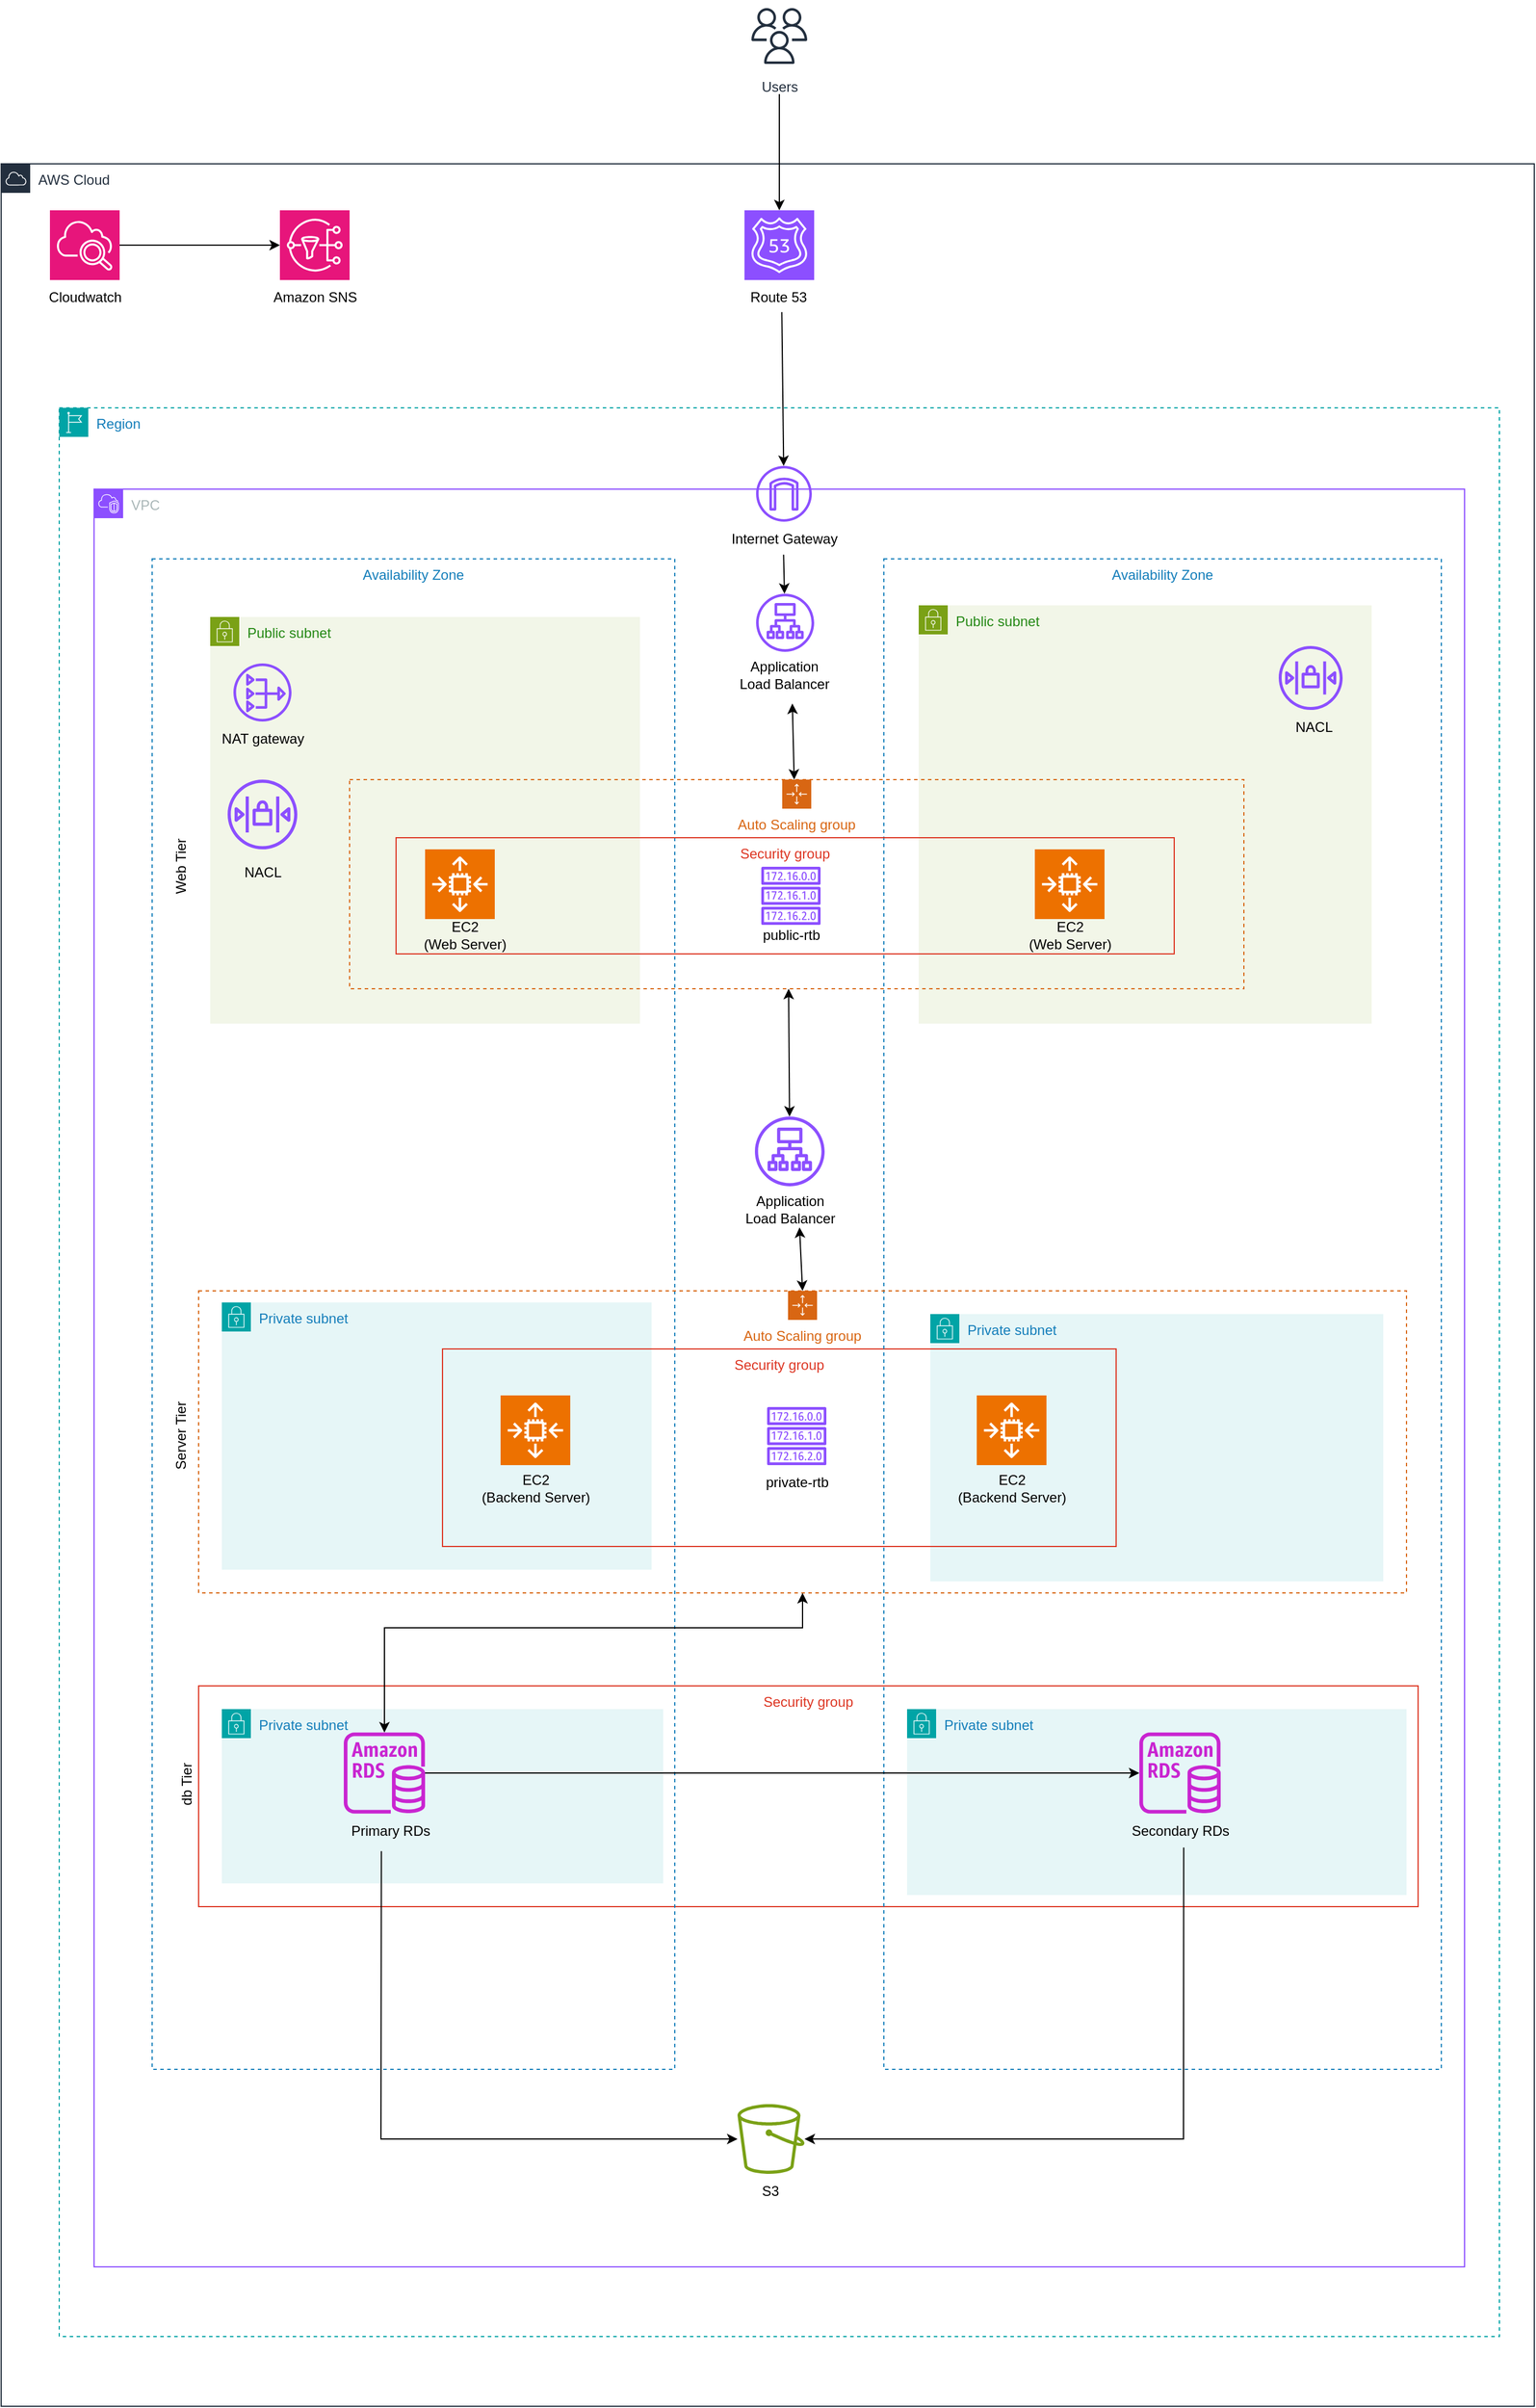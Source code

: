 <mxfile version="24.7.13">
  <diagram name="Page-1" id="mVVzXniBTKV5QnPk6kZt">
    <mxGraphModel dx="2638" dy="2377" grid="1" gridSize="10" guides="1" tooltips="1" connect="1" arrows="1" fold="1" page="1" pageScale="1" pageWidth="827" pageHeight="1169" math="0" shadow="0">
      <root>
        <mxCell id="0" />
        <mxCell id="1" parent="0" />
        <mxCell id="qg8MmeF7wyBkdZ5XozIb-90" value="Private subnet" style="points=[[0,0],[0.25,0],[0.5,0],[0.75,0],[1,0],[1,0.25],[1,0.5],[1,0.75],[1,1],[0.75,1],[0.5,1],[0.25,1],[0,1],[0,0.75],[0,0.5],[0,0.25]];outlineConnect=0;gradientColor=none;html=1;whiteSpace=wrap;fontSize=12;fontStyle=0;container=1;pointerEvents=0;collapsible=0;recursiveResize=0;shape=mxgraph.aws4.group;grIcon=mxgraph.aws4.group_security_group;grStroke=0;strokeColor=#00A4A6;fillColor=#E6F6F7;verticalAlign=top;align=left;spacingLeft=30;fontColor=#147EBA;dashed=0;" vertex="1" parent="1">
          <mxGeometry x="750" y="1250" width="430" height="160" as="geometry" />
        </mxCell>
        <mxCell id="qg8MmeF7wyBkdZ5XozIb-89" value="Private subnet" style="points=[[0,0],[0.25,0],[0.5,0],[0.75,0],[1,0],[1,0.25],[1,0.5],[1,0.75],[1,1],[0.75,1],[0.5,1],[0.25,1],[0,1],[0,0.75],[0,0.5],[0,0.25]];outlineConnect=0;gradientColor=none;html=1;whiteSpace=wrap;fontSize=12;fontStyle=0;container=1;pointerEvents=0;collapsible=0;recursiveResize=0;shape=mxgraph.aws4.group;grIcon=mxgraph.aws4.group_security_group;grStroke=0;strokeColor=#00A4A6;fillColor=#E6F6F7;verticalAlign=top;align=left;spacingLeft=30;fontColor=#147EBA;dashed=0;" vertex="1" parent="1">
          <mxGeometry x="160" y="1250" width="380" height="150" as="geometry" />
        </mxCell>
        <mxCell id="qg8MmeF7wyBkdZ5XozIb-76" value="Security group" style="fillColor=none;strokeColor=#DD3522;verticalAlign=top;fontStyle=0;fontColor=#DD3522;whiteSpace=wrap;html=1;" vertex="1" parent="1">
          <mxGeometry x="140" y="1230" width="1050" height="190" as="geometry" />
        </mxCell>
        <mxCell id="qg8MmeF7wyBkdZ5XozIb-82" value="Private subnet" style="points=[[0,0],[0.25,0],[0.5,0],[0.75,0],[1,0],[1,0.25],[1,0.5],[1,0.75],[1,1],[0.75,1],[0.5,1],[0.25,1],[0,1],[0,0.75],[0,0.5],[0,0.25]];outlineConnect=0;gradientColor=none;html=1;whiteSpace=wrap;fontSize=12;fontStyle=0;container=1;pointerEvents=0;collapsible=0;recursiveResize=0;shape=mxgraph.aws4.group;grIcon=mxgraph.aws4.group_security_group;grStroke=0;strokeColor=#00A4A6;fillColor=#E6F6F7;verticalAlign=top;align=left;spacingLeft=30;fontColor=#147EBA;dashed=0;" vertex="1" parent="1">
          <mxGeometry x="770" y="910" width="390" height="230" as="geometry" />
        </mxCell>
        <mxCell id="qg8MmeF7wyBkdZ5XozIb-81" value="Private subnet" style="points=[[0,0],[0.25,0],[0.5,0],[0.75,0],[1,0],[1,0.25],[1,0.5],[1,0.75],[1,1],[0.75,1],[0.5,1],[0.25,1],[0,1],[0,0.75],[0,0.5],[0,0.25]];outlineConnect=0;gradientColor=none;html=1;whiteSpace=wrap;fontSize=12;fontStyle=0;container=1;pointerEvents=0;collapsible=0;recursiveResize=0;shape=mxgraph.aws4.group;grIcon=mxgraph.aws4.group_security_group;grStroke=0;strokeColor=#00A4A6;fillColor=#E6F6F7;verticalAlign=top;align=left;spacingLeft=30;fontColor=#147EBA;dashed=0;" vertex="1" parent="1">
          <mxGeometry x="160" y="900" width="370" height="230" as="geometry" />
        </mxCell>
        <mxCell id="qg8MmeF7wyBkdZ5XozIb-55" value="Security group" style="fillColor=none;strokeColor=#DD3522;verticalAlign=top;fontStyle=0;fontColor=#DD3522;whiteSpace=wrap;html=1;" vertex="1" parent="1">
          <mxGeometry x="350" y="940" width="580" height="170" as="geometry" />
        </mxCell>
        <mxCell id="qg8MmeF7wyBkdZ5XozIb-49" value="Public subnet" style="points=[[0,0],[0.25,0],[0.5,0],[0.75,0],[1,0],[1,0.25],[1,0.5],[1,0.75],[1,1],[0.75,1],[0.5,1],[0.25,1],[0,1],[0,0.75],[0,0.5],[0,0.25]];outlineConnect=0;gradientColor=none;html=1;whiteSpace=wrap;fontSize=12;fontStyle=0;container=1;pointerEvents=0;collapsible=0;recursiveResize=0;shape=mxgraph.aws4.group;grIcon=mxgraph.aws4.group_security_group;grStroke=0;strokeColor=#7AA116;fillColor=#F2F6E8;verticalAlign=top;align=left;spacingLeft=30;fontColor=#248814;dashed=0;" vertex="1" parent="1">
          <mxGeometry x="760" y="300" width="390" height="360" as="geometry" />
        </mxCell>
        <mxCell id="qg8MmeF7wyBkdZ5XozIb-48" value="Public subnet" style="points=[[0,0],[0.25,0],[0.5,0],[0.75,0],[1,0],[1,0.25],[1,0.5],[1,0.75],[1,1],[0.75,1],[0.5,1],[0.25,1],[0,1],[0,0.75],[0,0.5],[0,0.25]];outlineConnect=0;gradientColor=none;html=1;whiteSpace=wrap;fontSize=12;fontStyle=0;container=1;pointerEvents=0;collapsible=0;recursiveResize=0;shape=mxgraph.aws4.group;grIcon=mxgraph.aws4.group_security_group;grStroke=0;strokeColor=#7AA116;fillColor=#F2F6E8;verticalAlign=top;align=left;spacingLeft=30;fontColor=#248814;dashed=0;" vertex="1" parent="1">
          <mxGeometry x="150" y="310" width="370" height="350" as="geometry" />
        </mxCell>
        <mxCell id="qg8MmeF7wyBkdZ5XozIb-1" value="Region" style="points=[[0,0],[0.25,0],[0.5,0],[0.75,0],[1,0],[1,0.25],[1,0.5],[1,0.75],[1,1],[0.75,1],[0.5,1],[0.25,1],[0,1],[0,0.75],[0,0.5],[0,0.25]];outlineConnect=0;gradientColor=none;html=1;whiteSpace=wrap;fontSize=12;fontStyle=0;container=1;pointerEvents=0;collapsible=0;recursiveResize=0;shape=mxgraph.aws4.group;grIcon=mxgraph.aws4.group_region;strokeColor=#00A4A6;fillColor=none;verticalAlign=top;align=left;spacingLeft=30;fontColor=#147EBA;dashed=1;" vertex="1" parent="1">
          <mxGeometry x="20" y="130" width="1240" height="1660" as="geometry" />
        </mxCell>
        <mxCell id="qg8MmeF7wyBkdZ5XozIb-6" value="Users" style="sketch=0;outlineConnect=0;fontColor=#232F3E;gradientColor=none;strokeColor=#232F3E;fillColor=#ffffff;dashed=0;verticalLabelPosition=bottom;verticalAlign=top;align=center;html=1;fontSize=12;fontStyle=0;aspect=fixed;shape=mxgraph.aws4.resourceIcon;resIcon=mxgraph.aws4.users;" vertex="1" parent="1">
          <mxGeometry x="610" y="-220" width="60" height="60" as="geometry" />
        </mxCell>
        <mxCell id="qg8MmeF7wyBkdZ5XozIb-12" value="VPC" style="points=[[0,0],[0.25,0],[0.5,0],[0.75,0],[1,0],[1,0.25],[1,0.5],[1,0.75],[1,1],[0.75,1],[0.5,1],[0.25,1],[0,1],[0,0.75],[0,0.5],[0,0.25]];outlineConnect=0;gradientColor=none;html=1;whiteSpace=wrap;fontSize=12;fontStyle=0;container=1;pointerEvents=0;collapsible=0;recursiveResize=0;shape=mxgraph.aws4.group;grIcon=mxgraph.aws4.group_vpc2;strokeColor=#8C4FFF;fillColor=none;verticalAlign=top;align=left;spacingLeft=30;fontColor=#AAB7B8;dashed=0;" vertex="1" parent="1">
          <mxGeometry x="50" y="200" width="1180" height="1530" as="geometry" />
        </mxCell>
        <mxCell id="qg8MmeF7wyBkdZ5XozIb-3" value="Availability Zone" style="fillColor=none;strokeColor=#147EBA;dashed=1;verticalAlign=top;fontStyle=0;fontColor=#147EBA;whiteSpace=wrap;html=1;" vertex="1" parent="qg8MmeF7wyBkdZ5XozIb-12">
          <mxGeometry x="680" y="60" width="480" height="1300" as="geometry" />
        </mxCell>
        <mxCell id="qg8MmeF7wyBkdZ5XozIb-4" value="Availability Zone" style="fillColor=none;strokeColor=#147EBA;dashed=1;verticalAlign=top;fontStyle=0;fontColor=#147EBA;whiteSpace=wrap;html=1;" vertex="1" parent="qg8MmeF7wyBkdZ5XozIb-12">
          <mxGeometry x="50" y="60" width="450" height="1300" as="geometry" />
        </mxCell>
        <mxCell id="qg8MmeF7wyBkdZ5XozIb-36" value="" style="sketch=0;points=[[0,0,0],[0.25,0,0],[0.5,0,0],[0.75,0,0],[1,0,0],[0,1,0],[0.25,1,0],[0.5,1,0],[0.75,1,0],[1,1,0],[0,0.25,0],[0,0.5,0],[0,0.75,0],[1,0.25,0],[1,0.5,0],[1,0.75,0]];outlineConnect=0;fontColor=#232F3E;fillColor=#ED7100;strokeColor=#ffffff;dashed=0;verticalLabelPosition=bottom;verticalAlign=top;align=center;html=1;fontSize=12;fontStyle=0;aspect=fixed;shape=mxgraph.aws4.resourceIcon;resIcon=mxgraph.aws4.auto_scaling2;" vertex="1" parent="qg8MmeF7wyBkdZ5XozIb-12">
          <mxGeometry x="285" y="310" width="60" height="60" as="geometry" />
        </mxCell>
        <mxCell id="qg8MmeF7wyBkdZ5XozIb-56" value="" style="sketch=0;outlineConnect=0;fontColor=#232F3E;gradientColor=none;fillColor=#C925D1;strokeColor=none;dashed=0;verticalLabelPosition=bottom;verticalAlign=top;align=center;html=1;fontSize=12;fontStyle=0;aspect=fixed;pointerEvents=1;shape=mxgraph.aws4.rds_instance;" vertex="1" parent="qg8MmeF7wyBkdZ5XozIb-12">
          <mxGeometry x="215" y="1070" width="70" height="70" as="geometry" />
        </mxCell>
        <mxCell id="qg8MmeF7wyBkdZ5XozIb-58" value="" style="sketch=0;outlineConnect=0;fontColor=#232F3E;gradientColor=none;fillColor=#8C4FFF;strokeColor=none;dashed=0;verticalLabelPosition=bottom;verticalAlign=top;align=center;html=1;fontSize=12;fontStyle=0;aspect=fixed;pointerEvents=1;shape=mxgraph.aws4.nat_gateway;" vertex="1" parent="qg8MmeF7wyBkdZ5XozIb-12">
          <mxGeometry x="120" y="150" width="50" height="50" as="geometry" />
        </mxCell>
        <mxCell id="qg8MmeF7wyBkdZ5XozIb-52" value="EC2&lt;div&gt;(Backend Server)&lt;/div&gt;" style="text;html=1;align=center;verticalAlign=middle;resizable=0;points=[];autosize=1;strokeColor=none;fillColor=none;" vertex="1" parent="qg8MmeF7wyBkdZ5XozIb-12">
          <mxGeometry x="320" y="840" width="120" height="40" as="geometry" />
        </mxCell>
        <mxCell id="qg8MmeF7wyBkdZ5XozIb-51" value="EC2&lt;div&gt;(Backend Server)&lt;/div&gt;" style="text;html=1;align=center;verticalAlign=middle;resizable=0;points=[];autosize=1;strokeColor=none;fillColor=none;" vertex="1" parent="qg8MmeF7wyBkdZ5XozIb-12">
          <mxGeometry x="730" y="840" width="120" height="40" as="geometry" />
        </mxCell>
        <mxCell id="qg8MmeF7wyBkdZ5XozIb-77" value="db Tier" style="text;html=1;align=center;verticalAlign=middle;resizable=0;points=[];autosize=1;strokeColor=none;fillColor=none;rotation=-90;" vertex="1" parent="qg8MmeF7wyBkdZ5XozIb-12">
          <mxGeometry x="50" y="1100" width="60" height="30" as="geometry" />
        </mxCell>
        <mxCell id="qg8MmeF7wyBkdZ5XozIb-37" value="" style="sketch=0;points=[[0,0,0],[0.25,0,0],[0.5,0,0],[0.75,0,0],[1,0,0],[0,1,0],[0.25,1,0],[0.5,1,0],[0.75,1,0],[1,1,0],[0,0.25,0],[0,0.5,0],[0,0.75,0],[1,0.25,0],[1,0.5,0],[1,0.75,0]];outlineConnect=0;fontColor=#232F3E;fillColor=#ED7100;strokeColor=#ffffff;dashed=0;verticalLabelPosition=bottom;verticalAlign=top;align=center;html=1;fontSize=12;fontStyle=0;aspect=fixed;shape=mxgraph.aws4.resourceIcon;resIcon=mxgraph.aws4.auto_scaling2;" vertex="1" parent="qg8MmeF7wyBkdZ5XozIb-12">
          <mxGeometry x="810" y="310" width="60" height="60" as="geometry" />
        </mxCell>
        <mxCell id="qg8MmeF7wyBkdZ5XozIb-79" value="" style="sketch=0;outlineConnect=0;fontColor=#232F3E;gradientColor=none;fillColor=#8C4FFF;strokeColor=none;dashed=0;verticalLabelPosition=bottom;verticalAlign=top;align=center;html=1;fontSize=12;fontStyle=0;aspect=fixed;pointerEvents=1;shape=mxgraph.aws4.network_access_control_list;" vertex="1" parent="qg8MmeF7wyBkdZ5XozIb-12">
          <mxGeometry x="1020" y="135" width="55" height="55" as="geometry" />
        </mxCell>
        <mxCell id="qg8MmeF7wyBkdZ5XozIb-50" value="" style="sketch=0;points=[[0,0,0],[0.25,0,0],[0.5,0,0],[0.75,0,0],[1,0,0],[0,1,0],[0.25,1,0],[0.5,1,0],[0.75,1,0],[1,1,0],[0,0.25,0],[0,0.5,0],[0,0.75,0],[1,0.25,0],[1,0.5,0],[1,0.75,0]];outlineConnect=0;fontColor=#232F3E;fillColor=#ED7100;strokeColor=#ffffff;dashed=0;verticalLabelPosition=bottom;verticalAlign=top;align=center;html=1;fontSize=12;fontStyle=0;aspect=fixed;shape=mxgraph.aws4.resourceIcon;resIcon=mxgraph.aws4.auto_scaling2;" vertex="1" parent="qg8MmeF7wyBkdZ5XozIb-12">
          <mxGeometry x="760" y="780" width="60" height="60" as="geometry" />
        </mxCell>
        <mxCell id="qg8MmeF7wyBkdZ5XozIb-83" value="NACL" style="text;html=1;align=center;verticalAlign=middle;resizable=0;points=[];autosize=1;strokeColor=none;fillColor=none;" vertex="1" parent="qg8MmeF7wyBkdZ5XozIb-12">
          <mxGeometry x="115" y="315" width="60" height="30" as="geometry" />
        </mxCell>
        <mxCell id="qg8MmeF7wyBkdZ5XozIb-28" value="AWS Cloud" style="points=[[0,0],[0.25,0],[0.5,0],[0.75,0],[1,0],[1,0.25],[1,0.5],[1,0.75],[1,1],[0.75,1],[0.5,1],[0.25,1],[0,1],[0,0.75],[0,0.5],[0,0.25]];outlineConnect=0;gradientColor=none;html=1;whiteSpace=wrap;fontSize=12;fontStyle=0;container=1;pointerEvents=0;collapsible=0;recursiveResize=0;shape=mxgraph.aws4.group;grIcon=mxgraph.aws4.group_aws_cloud;strokeColor=#232F3E;fillColor=none;verticalAlign=top;align=left;spacingLeft=30;fontColor=#232F3E;dashed=0;" vertex="1" parent="1">
          <mxGeometry x="-30" y="-80" width="1320" height="1930" as="geometry" />
        </mxCell>
        <mxCell id="qg8MmeF7wyBkdZ5XozIb-29" value="" style="sketch=0;points=[[0,0,0],[0.25,0,0],[0.5,0,0],[0.75,0,0],[1,0,0],[0,1,0],[0.25,1,0],[0.5,1,0],[0.75,1,0],[1,1,0],[0,0.25,0],[0,0.5,0],[0,0.75,0],[1,0.25,0],[1,0.5,0],[1,0.75,0]];outlineConnect=0;fontColor=#232F3E;fillColor=#8C4FFF;strokeColor=#ffffff;dashed=0;verticalLabelPosition=bottom;verticalAlign=top;align=center;html=1;fontSize=12;fontStyle=0;aspect=fixed;shape=mxgraph.aws4.resourceIcon;resIcon=mxgraph.aws4.route_53;" vertex="1" parent="qg8MmeF7wyBkdZ5XozIb-28">
          <mxGeometry x="640" y="40" width="60" height="60" as="geometry" />
        </mxCell>
        <mxCell id="qg8MmeF7wyBkdZ5XozIb-23" value="" style="sketch=0;outlineConnect=0;fontColor=#232F3E;gradientColor=none;fillColor=#8C4FFF;strokeColor=none;dashed=0;verticalLabelPosition=bottom;verticalAlign=top;align=center;html=1;fontSize=12;fontStyle=0;aspect=fixed;pointerEvents=1;shape=mxgraph.aws4.internet_gateway;" vertex="1" parent="qg8MmeF7wyBkdZ5XozIb-28">
          <mxGeometry x="650" y="260" width="48" height="48" as="geometry" />
        </mxCell>
        <mxCell id="qg8MmeF7wyBkdZ5XozIb-31" value="" style="endArrow=classic;html=1;rounded=0;exitX=0.545;exitY=0.921;exitDx=0;exitDy=0;exitPerimeter=0;" edge="1" parent="qg8MmeF7wyBkdZ5XozIb-28" source="qg8MmeF7wyBkdZ5XozIb-32" target="qg8MmeF7wyBkdZ5XozIb-23">
          <mxGeometry width="50" height="50" relative="1" as="geometry">
            <mxPoint x="600" y="130" as="sourcePoint" />
            <mxPoint x="570" y="410" as="targetPoint" />
          </mxGeometry>
        </mxCell>
        <mxCell id="qg8MmeF7wyBkdZ5XozIb-32" value="Route 53" style="text;html=1;align=center;verticalAlign=middle;resizable=0;points=[];autosize=1;strokeColor=none;fillColor=none;" vertex="1" parent="qg8MmeF7wyBkdZ5XozIb-28">
          <mxGeometry x="634" y="100" width="70" height="30" as="geometry" />
        </mxCell>
        <mxCell id="qg8MmeF7wyBkdZ5XozIb-33" value="Internet Gateway" style="text;html=1;align=center;verticalAlign=middle;resizable=0;points=[];autosize=1;strokeColor=none;fillColor=none;" vertex="1" parent="qg8MmeF7wyBkdZ5XozIb-28">
          <mxGeometry x="619" y="308" width="110" height="30" as="geometry" />
        </mxCell>
        <mxCell id="qg8MmeF7wyBkdZ5XozIb-41" value="" style="sketch=0;outlineConnect=0;fontColor=#232F3E;gradientColor=none;fillColor=#8C4FFF;strokeColor=none;dashed=0;verticalLabelPosition=bottom;verticalAlign=top;align=center;html=1;fontSize=12;fontStyle=0;aspect=fixed;pointerEvents=1;shape=mxgraph.aws4.application_load_balancer;" vertex="1" parent="qg8MmeF7wyBkdZ5XozIb-28">
          <mxGeometry x="650" y="370" width="50" height="50" as="geometry" />
        </mxCell>
        <mxCell id="qg8MmeF7wyBkdZ5XozIb-42" value="Application&lt;div&gt;Load Balancer&lt;/div&gt;" style="text;html=1;align=center;verticalAlign=middle;resizable=0;points=[];autosize=1;strokeColor=none;fillColor=none;" vertex="1" parent="qg8MmeF7wyBkdZ5XozIb-28">
          <mxGeometry x="624" y="420" width="100" height="40" as="geometry" />
        </mxCell>
        <mxCell id="qg8MmeF7wyBkdZ5XozIb-43" value="" style="endArrow=classic;html=1;rounded=0;exitX=0.497;exitY=0.946;exitDx=0;exitDy=0;exitPerimeter=0;" edge="1" parent="qg8MmeF7wyBkdZ5XozIb-28" source="qg8MmeF7wyBkdZ5XozIb-33" target="qg8MmeF7wyBkdZ5XozIb-41">
          <mxGeometry width="50" height="50" relative="1" as="geometry">
            <mxPoint x="560" y="660" as="sourcePoint" />
            <mxPoint x="610" y="610" as="targetPoint" />
          </mxGeometry>
        </mxCell>
        <mxCell id="qg8MmeF7wyBkdZ5XozIb-47" value="Server Tier" style="text;html=1;align=center;verticalAlign=middle;resizable=0;points=[];autosize=1;strokeColor=none;fillColor=none;rotation=-90;" vertex="1" parent="qg8MmeF7wyBkdZ5XozIb-28">
          <mxGeometry x="115" y="1080" width="80" height="30" as="geometry" />
        </mxCell>
        <mxCell id="qg8MmeF7wyBkdZ5XozIb-39" value="Web Tier" style="text;html=1;align=center;verticalAlign=middle;resizable=0;points=[];autosize=1;strokeColor=none;fillColor=none;flipV=0;flipH=1;rotation=-90;" vertex="1" parent="qg8MmeF7wyBkdZ5XozIb-28">
          <mxGeometry x="120" y="590" width="70" height="30" as="geometry" />
        </mxCell>
        <mxCell id="qg8MmeF7wyBkdZ5XozIb-59" value="NAT gateway" style="text;html=1;align=center;verticalAlign=middle;resizable=0;points=[];autosize=1;strokeColor=none;fillColor=none;" vertex="1" parent="qg8MmeF7wyBkdZ5XozIb-28">
          <mxGeometry x="180" y="480" width="90" height="30" as="geometry" />
        </mxCell>
        <mxCell id="qg8MmeF7wyBkdZ5XozIb-60" value="" style="sketch=0;points=[[0,0,0],[0.25,0,0],[0.5,0,0],[0.75,0,0],[1,0,0],[0,1,0],[0.25,1,0],[0.5,1,0],[0.75,1,0],[1,1,0],[0,0.25,0],[0,0.5,0],[0,0.75,0],[1,0.25,0],[1,0.5,0],[1,0.75,0]];points=[[0,0,0],[0.25,0,0],[0.5,0,0],[0.75,0,0],[1,0,0],[0,1,0],[0.25,1,0],[0.5,1,0],[0.75,1,0],[1,1,0],[0,0.25,0],[0,0.5,0],[0,0.75,0],[1,0.25,0],[1,0.5,0],[1,0.75,0]];outlineConnect=0;fontColor=#232F3E;fillColor=#E7157B;strokeColor=#ffffff;dashed=0;verticalLabelPosition=bottom;verticalAlign=top;align=center;html=1;fontSize=12;fontStyle=0;aspect=fixed;shape=mxgraph.aws4.resourceIcon;resIcon=mxgraph.aws4.cloudwatch_2;" vertex="1" parent="qg8MmeF7wyBkdZ5XozIb-28">
          <mxGeometry x="42" y="40" width="60" height="60" as="geometry" />
        </mxCell>
        <mxCell id="qg8MmeF7wyBkdZ5XozIb-61" value="Cloudwatch" style="text;html=1;align=center;verticalAlign=middle;resizable=0;points=[];autosize=1;strokeColor=none;fillColor=none;" vertex="1" parent="qg8MmeF7wyBkdZ5XozIb-28">
          <mxGeometry x="27" y="100" width="90" height="30" as="geometry" />
        </mxCell>
        <mxCell id="qg8MmeF7wyBkdZ5XozIb-62" value="" style="sketch=0;outlineConnect=0;fontColor=#232F3E;gradientColor=none;fillColor=#7AA116;strokeColor=none;dashed=0;verticalLabelPosition=bottom;verticalAlign=top;align=center;html=1;fontSize=12;fontStyle=0;aspect=fixed;pointerEvents=1;shape=mxgraph.aws4.bucket;" vertex="1" parent="qg8MmeF7wyBkdZ5XozIb-28">
          <mxGeometry x="634" y="1670" width="57.69" height="60" as="geometry" />
        </mxCell>
        <mxCell id="qg8MmeF7wyBkdZ5XozIb-63" value="S3" style="text;html=1;align=center;verticalAlign=middle;resizable=0;points=[];autosize=1;strokeColor=none;fillColor=none;" vertex="1" parent="qg8MmeF7wyBkdZ5XozIb-28">
          <mxGeometry x="641.69" y="1730" width="40" height="30" as="geometry" />
        </mxCell>
        <mxCell id="qg8MmeF7wyBkdZ5XozIb-64" value="Primary RDs" style="text;html=1;align=center;verticalAlign=middle;resizable=0;points=[];autosize=1;strokeColor=none;fillColor=none;" vertex="1" parent="qg8MmeF7wyBkdZ5XozIb-28">
          <mxGeometry x="290" y="1420" width="90" height="30" as="geometry" />
        </mxCell>
        <mxCell id="qg8MmeF7wyBkdZ5XozIb-66" value="" style="sketch=0;outlineConnect=0;fontColor=#232F3E;gradientColor=none;fillColor=#8C4FFF;strokeColor=none;dashed=0;verticalLabelPosition=bottom;verticalAlign=top;align=center;html=1;fontSize=12;fontStyle=0;aspect=fixed;pointerEvents=1;shape=mxgraph.aws4.application_load_balancer;" vertex="1" parent="qg8MmeF7wyBkdZ5XozIb-28">
          <mxGeometry x="649" y="820" width="60" height="60" as="geometry" />
        </mxCell>
        <mxCell id="qg8MmeF7wyBkdZ5XozIb-65" value="Secondary RDs" style="text;html=1;align=center;verticalAlign=middle;resizable=0;points=[];autosize=1;strokeColor=none;fillColor=none;" vertex="1" parent="qg8MmeF7wyBkdZ5XozIb-28">
          <mxGeometry x="960" y="1420" width="110" height="30" as="geometry" />
        </mxCell>
        <mxCell id="qg8MmeF7wyBkdZ5XozIb-67" value="Application&lt;div&gt;Load Balancer&lt;/div&gt;" style="text;html=1;align=center;verticalAlign=middle;resizable=0;points=[];autosize=1;strokeColor=none;fillColor=none;" vertex="1" parent="qg8MmeF7wyBkdZ5XozIb-28">
          <mxGeometry x="629" y="880" width="100" height="40" as="geometry" />
        </mxCell>
        <mxCell id="qg8MmeF7wyBkdZ5XozIb-57" value="" style="sketch=0;outlineConnect=0;fontColor=#232F3E;gradientColor=none;fillColor=#C925D1;strokeColor=none;dashed=0;verticalLabelPosition=bottom;verticalAlign=top;align=center;html=1;fontSize=12;fontStyle=0;aspect=fixed;pointerEvents=1;shape=mxgraph.aws4.rds_instance;" vertex="1" parent="qg8MmeF7wyBkdZ5XozIb-28">
          <mxGeometry x="980" y="1350" width="70" height="70" as="geometry" />
        </mxCell>
        <mxCell id="qg8MmeF7wyBkdZ5XozIb-78" value="" style="sketch=0;outlineConnect=0;fontColor=#232F3E;gradientColor=none;fillColor=#8C4FFF;strokeColor=none;dashed=0;verticalLabelPosition=bottom;verticalAlign=top;align=center;html=1;fontSize=12;fontStyle=0;aspect=fixed;pointerEvents=1;shape=mxgraph.aws4.network_access_control_list;" vertex="1" parent="qg8MmeF7wyBkdZ5XozIb-28">
          <mxGeometry x="195" y="530" width="60" height="60" as="geometry" />
        </mxCell>
        <mxCell id="qg8MmeF7wyBkdZ5XozIb-84" value="NACL" style="text;html=1;align=center;verticalAlign=middle;resizable=0;points=[];autosize=1;strokeColor=none;fillColor=none;" vertex="1" parent="qg8MmeF7wyBkdZ5XozIb-28">
          <mxGeometry x="1100" y="470" width="60" height="30" as="geometry" />
        </mxCell>
        <mxCell id="qg8MmeF7wyBkdZ5XozIb-91" value="" style="endArrow=classic;html=1;rounded=0;exitX=0.415;exitY=1.074;exitDx=0;exitDy=0;exitPerimeter=0;" edge="1" parent="qg8MmeF7wyBkdZ5XozIb-28" source="qg8MmeF7wyBkdZ5XozIb-64" target="qg8MmeF7wyBkdZ5XozIb-62">
          <mxGeometry width="50" height="50" relative="1" as="geometry">
            <mxPoint x="720" y="1540" as="sourcePoint" />
            <mxPoint x="770" y="1490" as="targetPoint" />
            <Array as="points">
              <mxPoint x="327" y="1700" />
            </Array>
          </mxGeometry>
        </mxCell>
        <mxCell id="qg8MmeF7wyBkdZ5XozIb-92" value="" style="endArrow=classic;html=1;rounded=0;exitX=0.529;exitY=0.972;exitDx=0;exitDy=0;exitPerimeter=0;" edge="1" parent="qg8MmeF7wyBkdZ5XozIb-28" source="qg8MmeF7wyBkdZ5XozIb-65" target="qg8MmeF7wyBkdZ5XozIb-62">
          <mxGeometry width="50" height="50" relative="1" as="geometry">
            <mxPoint x="720" y="1540" as="sourcePoint" />
            <mxPoint x="770" y="1490" as="targetPoint" />
            <Array as="points">
              <mxPoint x="1018" y="1700" />
            </Array>
          </mxGeometry>
        </mxCell>
        <mxCell id="qg8MmeF7wyBkdZ5XozIb-93" value="" style="sketch=0;points=[[0,0,0],[0.25,0,0],[0.5,0,0],[0.75,0,0],[1,0,0],[0,1,0],[0.25,1,0],[0.5,1,0],[0.75,1,0],[1,1,0],[0,0.25,0],[0,0.5,0],[0,0.75,0],[1,0.25,0],[1,0.5,0],[1,0.75,0]];outlineConnect=0;fontColor=#232F3E;fillColor=#E7157B;strokeColor=#ffffff;dashed=0;verticalLabelPosition=bottom;verticalAlign=top;align=center;html=1;fontSize=12;fontStyle=0;aspect=fixed;shape=mxgraph.aws4.resourceIcon;resIcon=mxgraph.aws4.sns;" vertex="1" parent="qg8MmeF7wyBkdZ5XozIb-28">
          <mxGeometry x="240" y="40" width="60" height="60" as="geometry" />
        </mxCell>
        <mxCell id="qg8MmeF7wyBkdZ5XozIb-94" value="Amazon SNS" style="text;html=1;align=center;verticalAlign=middle;resizable=0;points=[];autosize=1;strokeColor=none;fillColor=none;" vertex="1" parent="qg8MmeF7wyBkdZ5XozIb-28">
          <mxGeometry x="220" y="100" width="100" height="30" as="geometry" />
        </mxCell>
        <mxCell id="qg8MmeF7wyBkdZ5XozIb-95" value="" style="endArrow=classic;html=1;rounded=0;exitX=1;exitY=0.5;exitDx=0;exitDy=0;exitPerimeter=0;entryX=0;entryY=0.5;entryDx=0;entryDy=0;entryPerimeter=0;" edge="1" parent="qg8MmeF7wyBkdZ5XozIb-28" source="qg8MmeF7wyBkdZ5XozIb-60" target="qg8MmeF7wyBkdZ5XozIb-93">
          <mxGeometry width="50" height="50" relative="1" as="geometry">
            <mxPoint x="720" y="360" as="sourcePoint" />
            <mxPoint x="770" y="310" as="targetPoint" />
          </mxGeometry>
        </mxCell>
        <mxCell id="qg8MmeF7wyBkdZ5XozIb-30" value="" style="endArrow=classic;html=1;rounded=0;entryX=0.5;entryY=0;entryDx=0;entryDy=0;entryPerimeter=0;" edge="1" parent="1" target="qg8MmeF7wyBkdZ5XozIb-29">
          <mxGeometry width="50" height="50" relative="1" as="geometry">
            <mxPoint x="640" y="-140" as="sourcePoint" />
            <mxPoint x="540" y="330" as="targetPoint" />
          </mxGeometry>
        </mxCell>
        <mxCell id="qg8MmeF7wyBkdZ5XozIb-35" value="Auto Scaling group" style="points=[[0,0],[0.25,0],[0.5,0],[0.75,0],[1,0],[1,0.25],[1,0.5],[1,0.75],[1,1],[0.75,1],[0.5,1],[0.25,1],[0,1],[0,0.75],[0,0.5],[0,0.25]];outlineConnect=0;gradientColor=none;html=1;whiteSpace=wrap;fontSize=12;fontStyle=0;container=1;pointerEvents=0;collapsible=0;recursiveResize=0;shape=mxgraph.aws4.groupCenter;grIcon=mxgraph.aws4.group_auto_scaling_group;grStroke=1;strokeColor=#D86613;fillColor=none;verticalAlign=top;align=center;fontColor=#D86613;dashed=1;spacingTop=25;" vertex="1" parent="1">
          <mxGeometry x="140" y="890" width="1040" height="260" as="geometry" />
        </mxCell>
        <mxCell id="qg8MmeF7wyBkdZ5XozIb-71" value="private-rtb" style="text;html=1;align=center;verticalAlign=middle;resizable=0;points=[];autosize=1;strokeColor=none;fillColor=none;" vertex="1" parent="qg8MmeF7wyBkdZ5XozIb-35">
          <mxGeometry x="475" y="150" width="80" height="30" as="geometry" />
        </mxCell>
        <mxCell id="qg8MmeF7wyBkdZ5XozIb-53" value="" style="sketch=0;points=[[0,0,0],[0.25,0,0],[0.5,0,0],[0.75,0,0],[1,0,0],[0,1,0],[0.25,1,0],[0.5,1,0],[0.75,1,0],[1,1,0],[0,0.25,0],[0,0.5,0],[0,0.75,0],[1,0.25,0],[1,0.5,0],[1,0.75,0]];outlineConnect=0;fontColor=#232F3E;fillColor=#ED7100;strokeColor=#ffffff;dashed=0;verticalLabelPosition=bottom;verticalAlign=top;align=center;html=1;fontSize=12;fontStyle=0;aspect=fixed;shape=mxgraph.aws4.resourceIcon;resIcon=mxgraph.aws4.auto_scaling2;" vertex="1" parent="qg8MmeF7wyBkdZ5XozIb-35">
          <mxGeometry x="260" y="90" width="60" height="60" as="geometry" />
        </mxCell>
        <mxCell id="qg8MmeF7wyBkdZ5XozIb-68" value="" style="sketch=0;outlineConnect=0;fontColor=#232F3E;gradientColor=none;fillColor=#8C4FFF;strokeColor=none;dashed=0;verticalLabelPosition=bottom;verticalAlign=top;align=center;html=1;fontSize=12;fontStyle=0;aspect=fixed;pointerEvents=1;shape=mxgraph.aws4.route_table;" vertex="1" parent="1">
          <mxGeometry x="624.34" y="525" width="51.32" height="50" as="geometry" />
        </mxCell>
        <mxCell id="qg8MmeF7wyBkdZ5XozIb-69" value="" style="sketch=0;outlineConnect=0;fontColor=#232F3E;gradientColor=none;fillColor=#8C4FFF;strokeColor=none;dashed=0;verticalLabelPosition=bottom;verticalAlign=top;align=center;html=1;fontSize=12;fontStyle=0;aspect=fixed;pointerEvents=1;shape=mxgraph.aws4.route_table;" vertex="1" parent="1">
          <mxGeometry x="629.34" y="990" width="51.32" height="50" as="geometry" />
        </mxCell>
        <mxCell id="qg8MmeF7wyBkdZ5XozIb-70" value="public-rtb" style="text;html=1;align=center;verticalAlign=middle;resizable=0;points=[];autosize=1;strokeColor=none;fillColor=none;" vertex="1" parent="1">
          <mxGeometry x="615" y="569" width="70" height="30" as="geometry" />
        </mxCell>
        <mxCell id="qg8MmeF7wyBkdZ5XozIb-72" value="" style="endArrow=classic;startArrow=classic;html=1;rounded=0;" edge="1" parent="1" source="qg8MmeF7wyBkdZ5XozIb-66">
          <mxGeometry width="50" height="50" relative="1" as="geometry">
            <mxPoint x="530" y="710" as="sourcePoint" />
            <mxPoint x="648" y="630" as="targetPoint" />
          </mxGeometry>
        </mxCell>
        <mxCell id="qg8MmeF7wyBkdZ5XozIb-73" value="" style="endArrow=classic;startArrow=classic;html=1;rounded=0;exitX=0.5;exitY=0;exitDx=0;exitDy=0;entryX=0.584;entryY=0.883;entryDx=0;entryDy=0;entryPerimeter=0;" edge="1" parent="1" source="qg8MmeF7wyBkdZ5XozIb-35" target="qg8MmeF7wyBkdZ5XozIb-67">
          <mxGeometry width="50" height="50" relative="1" as="geometry">
            <mxPoint x="530" y="710" as="sourcePoint" />
            <mxPoint x="660" y="830" as="targetPoint" />
          </mxGeometry>
        </mxCell>
        <mxCell id="qg8MmeF7wyBkdZ5XozIb-74" value="" style="endArrow=classic;startArrow=classic;html=1;rounded=0;entryX=0.5;entryY=1;entryDx=0;entryDy=0;" edge="1" parent="1" source="qg8MmeF7wyBkdZ5XozIb-56" target="qg8MmeF7wyBkdZ5XozIb-35">
          <mxGeometry width="50" height="50" relative="1" as="geometry">
            <mxPoint x="530" y="1150" as="sourcePoint" />
            <mxPoint x="580" y="1100" as="targetPoint" />
            <Array as="points">
              <mxPoint x="300" y="1180" />
              <mxPoint x="660" y="1180" />
            </Array>
          </mxGeometry>
        </mxCell>
        <mxCell id="qg8MmeF7wyBkdZ5XozIb-75" value="" style="endArrow=classic;html=1;rounded=0;" edge="1" parent="1" source="qg8MmeF7wyBkdZ5XozIb-56" target="qg8MmeF7wyBkdZ5XozIb-57">
          <mxGeometry width="50" height="50" relative="1" as="geometry">
            <mxPoint x="530" y="1150" as="sourcePoint" />
            <mxPoint x="580" y="1100" as="targetPoint" />
          </mxGeometry>
        </mxCell>
        <mxCell id="qg8MmeF7wyBkdZ5XozIb-34" value="Auto Scaling group" style="points=[[0,0],[0.25,0],[0.5,0],[0.75,0],[1,0],[1,0.25],[1,0.5],[1,0.75],[1,1],[0.75,1],[0.5,1],[0.25,1],[0,1],[0,0.75],[0,0.5],[0,0.25]];outlineConnect=0;gradientColor=none;html=1;whiteSpace=wrap;fontSize=12;fontStyle=0;container=1;pointerEvents=0;collapsible=0;recursiveResize=0;shape=mxgraph.aws4.groupCenter;grIcon=mxgraph.aws4.group_auto_scaling_group;grStroke=1;strokeColor=#D86613;fillColor=none;verticalAlign=top;align=center;fontColor=#D86613;dashed=1;spacingTop=25;" vertex="1" parent="1">
          <mxGeometry x="270" y="450" width="770" height="180" as="geometry" />
        </mxCell>
        <mxCell id="qg8MmeF7wyBkdZ5XozIb-38" value="EC2&lt;div&gt;(Web Server)&lt;/div&gt;" style="text;html=1;align=center;verticalAlign=middle;resizable=0;points=[];autosize=1;strokeColor=none;fillColor=none;" vertex="1" parent="qg8MmeF7wyBkdZ5XozIb-34">
          <mxGeometry x="54" y="114" width="90" height="40" as="geometry" />
        </mxCell>
        <mxCell id="qg8MmeF7wyBkdZ5XozIb-44" value="EC2&lt;div&gt;(Web Server)&lt;/div&gt;" style="text;html=1;align=center;verticalAlign=middle;resizable=0;points=[];autosize=1;strokeColor=none;fillColor=none;" vertex="1" parent="qg8MmeF7wyBkdZ5XozIb-34">
          <mxGeometry x="575" y="114" width="90" height="40" as="geometry" />
        </mxCell>
        <mxCell id="qg8MmeF7wyBkdZ5XozIb-88" value="" style="endArrow=classic;startArrow=classic;html=1;rounded=0;entryX=0.572;entryY=1.113;entryDx=0;entryDy=0;entryPerimeter=0;" edge="1" parent="1" source="qg8MmeF7wyBkdZ5XozIb-34" target="qg8MmeF7wyBkdZ5XozIb-42">
          <mxGeometry width="50" height="50" relative="1" as="geometry">
            <mxPoint x="690" y="470" as="sourcePoint" />
            <mxPoint x="740" y="420" as="targetPoint" />
          </mxGeometry>
        </mxCell>
        <mxCell id="qg8MmeF7wyBkdZ5XozIb-54" value="Security group" style="fillColor=none;strokeColor=#DD3522;verticalAlign=top;fontStyle=0;fontColor=#DD3522;whiteSpace=wrap;html=1;" vertex="1" parent="1">
          <mxGeometry x="310" y="500" width="670" height="100" as="geometry" />
        </mxCell>
      </root>
    </mxGraphModel>
  </diagram>
</mxfile>
